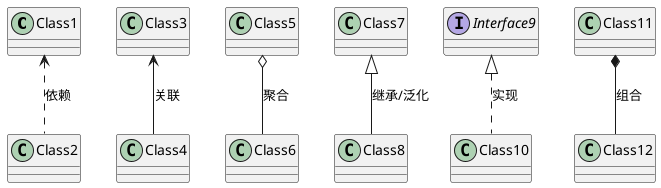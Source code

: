 @startuml
Class1 <.. Class2 : 依赖
Class3 <-- Class4:关联
Class5 o-- Class6:聚合
Class7 <|-- Class8:继承/泛化

Interface Interface9
Interface9 <|.. Class10:实现

Class11 *-- Class12:组合
@enduml
